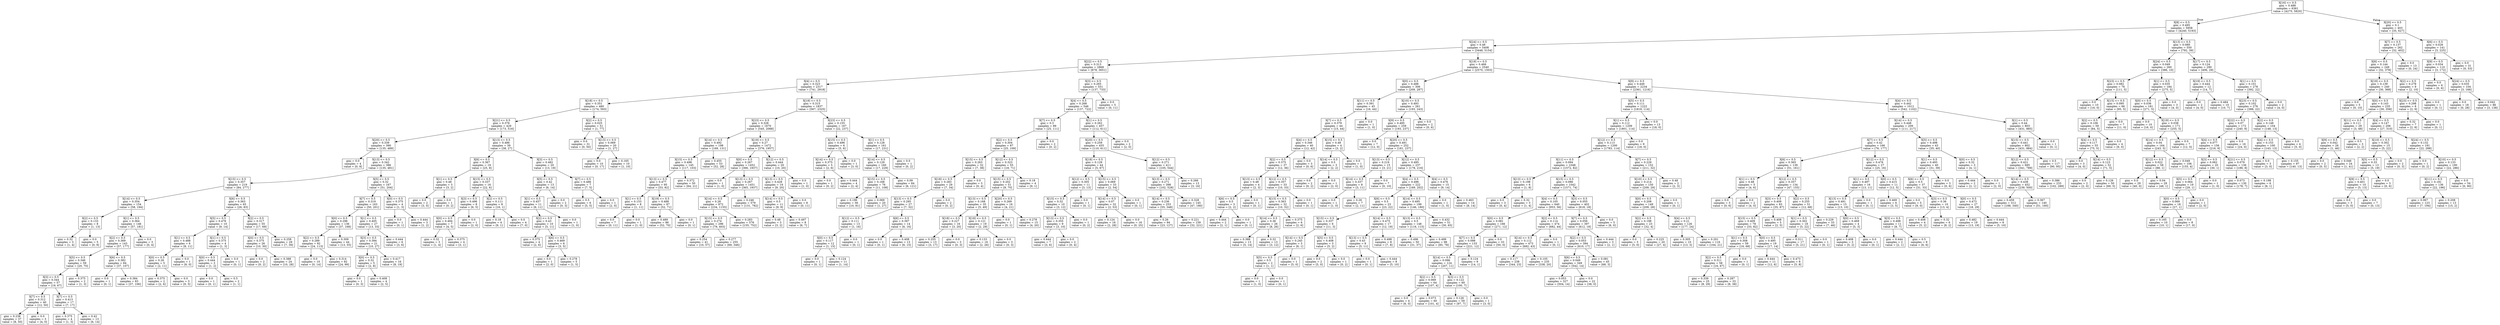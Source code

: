 digraph Tree {
node [shape=box] ;
0 [label="X[16] <= 0.5\ngini = 0.488\nsamples = 6361\nvalue = [4275, 5820]"] ;
1 [label="X[8] <= 0.5\ngini = 0.495\nsamples = 5958\nvalue = [4240, 5193]"] ;
0 -> 1 [labeldistance=2.5, labelangle=45, headlabel="True"] ;
2 [label="X[24] <= 0.5\ngini = 0.48\nsamples = 5408\nvalue = [3448, 5154]"] ;
1 -> 2 ;
3 [label="X[22] <= 0.5\ngini = 0.313\nsamples = 2868\nvalue = [878, 3651]"] ;
2 -> 3 ;
4 [label="X[4] <= 0.5\ngini = 0.323\nsamples = 2317\nvalue = [741, 2918]"] ;
3 -> 4 ;
5 [label="X[18] <= 0.5\ngini = 0.351\nsamples = 480\nvalue = [174, 593]"] ;
4 -> 5 ;
6 [label="X[21] <= 0.5\ngini = 0.376\nsamples = 429\nvalue = [173, 516]"] ;
5 -> 6 ;
7 [label="X[20] <= 0.5\ngini = 0.339\nsamples = 390\nvalue = [135, 489]"] ;
6 -> 7 ;
8 [label="gini = 0.0\nsamples = 4\nvalue = [0, 8]"] ;
7 -> 8 ;
9 [label="X[13] <= 0.5\ngini = 0.342\nsamples = 386\nvalue = [135, 481]"] ;
7 -> 9 ;
10 [label="X[15] <= 0.5\ngini = 0.357\nsamples = 219\nvalue = [84, 277]"] ;
9 -> 10 ;
11 [label="X[14] <= 0.5\ngini = 0.354\nsamples = 154\nvalue = [58, 194]"] ;
10 -> 11 ;
12 [label="X[2] <= 0.5\ngini = 0.133\nsamples = 8\nvalue = [1, 13]"] ;
11 -> 12 ;
13 [label="gini = 0.32\nsamples = 3\nvalue = [1, 4]"] ;
12 -> 13 ;
14 [label="gini = 0.0\nsamples = 5\nvalue = [0, 9]"] ;
12 -> 14 ;
15 [label="X[1] <= 0.5\ngini = 0.364\nsamples = 146\nvalue = [57, 181]"] ;
11 -> 15 ;
16 [label="X[2] <= 0.5\ngini = 0.369\nsamples = 143\nvalue = [57, 177]"] ;
15 -> 16 ;
17 [label="X[5] <= 0.5\ngini = 0.346\nsamples = 59\nvalue = [20, 70]"] ;
16 -> 17 ;
18 [label="X[3] <= 0.5\ngini = 0.344\nsamples = 57\nvalue = [19, 67]"] ;
17 -> 18 ;
19 [label="X[7] <= 0.5\ngini = 0.312\nsamples = 40\nvalue = [12, 50]"] ;
18 -> 19 ;
20 [label="gini = 0.238\nsamples = 37\nvalue = [8, 50]"] ;
19 -> 20 ;
21 [label="gini = 0.0\nsamples = 3\nvalue = [4, 0]"] ;
19 -> 21 ;
22 [label="X[7] <= 0.5\ngini = 0.413\nsamples = 17\nvalue = [7, 17]"] ;
18 -> 22 ;
23 [label="gini = 0.375\nsamples = 4\nvalue = [1, 3]"] ;
22 -> 23 ;
24 [label="gini = 0.42\nsamples = 13\nvalue = [6, 14]"] ;
22 -> 24 ;
25 [label="gini = 0.375\nsamples = 2\nvalue = [1, 3]"] ;
17 -> 25 ;
26 [label="X[6] <= 0.5\ngini = 0.382\nsamples = 84\nvalue = [37, 107]"] ;
16 -> 26 ;
27 [label="gini = 0.0\nsamples = 1\nvalue = [0, 1]"] ;
26 -> 27 ;
28 [label="gini = 0.384\nsamples = 83\nvalue = [37, 106]"] ;
26 -> 28 ;
29 [label="gini = 0.0\nsamples = 3\nvalue = [0, 4]"] ;
15 -> 29 ;
30 [label="X[6] <= 0.5\ngini = 0.363\nsamples = 65\nvalue = [26, 83]"] ;
10 -> 30 ;
31 [label="X[5] <= 0.5\ngini = 0.476\nsamples = 10\nvalue = [9, 14]"] ;
30 -> 31 ;
32 [label="X[1] <= 0.5\ngini = 0.488\nsamples = 6\nvalue = [8, 11]"] ;
31 -> 32 ;
33 [label="X[0] <= 0.5\ngini = 0.26\nsamples = 5\nvalue = [2, 11]"] ;
32 -> 33 ;
34 [label="gini = 0.375\nsamples = 2\nvalue = [2, 6]"] ;
33 -> 34 ;
35 [label="gini = 0.0\nsamples = 3\nvalue = [0, 5]"] ;
33 -> 35 ;
36 [label="gini = 0.0\nsamples = 1\nvalue = [6, 0]"] ;
32 -> 36 ;
37 [label="X[1] <= 0.5\ngini = 0.375\nsamples = 4\nvalue = [1, 3]"] ;
31 -> 37 ;
38 [label="X[0] <= 0.5\ngini = 0.444\nsamples = 3\nvalue = [1, 2]"] ;
37 -> 38 ;
39 [label="gini = 0.0\nsamples = 1\nvalue = [0, 1]"] ;
38 -> 39 ;
40 [label="gini = 0.5\nsamples = 2\nvalue = [1, 1]"] ;
38 -> 40 ;
41 [label="gini = 0.0\nsamples = 1\nvalue = [0, 1]"] ;
37 -> 41 ;
42 [label="X[2] <= 0.5\ngini = 0.317\nsamples = 55\nvalue = [17, 69]"] ;
30 -> 42 ;
43 [label="X[0] <= 0.5\ngini = 0.375\nsamples = 26\nvalue = [10, 30]"] ;
42 -> 43 ;
44 [label="gini = 0.0\nsamples = 2\nvalue = [0, 2]"] ;
43 -> 44 ;
45 [label="gini = 0.388\nsamples = 24\nvalue = [10, 28]"] ;
43 -> 45 ;
46 [label="gini = 0.258\nsamples = 29\nvalue = [7, 39]"] ;
42 -> 46 ;
47 [label="X[5] <= 0.5\ngini = 0.32\nsamples = 167\nvalue = [51, 204]"] ;
9 -> 47 ;
48 [label="X[7] <= 0.5\ngini = 0.319\nsamples = 163\nvalue = [50, 201]"] ;
47 -> 48 ;
49 [label="X[0] <= 0.5\ngini = 0.296\nsamples = 136\nvalue = [37, 168]"] ;
48 -> 49 ;
50 [label="X[2] <= 0.5\ngini = 0.289\nsamples = 92\nvalue = [24, 113]"] ;
49 -> 50 ;
51 [label="gini = 0.0\nsamples = 10\nvalue = [0, 14]"] ;
50 -> 51 ;
52 [label="gini = 0.314\nsamples = 82\nvalue = [24, 99]"] ;
50 -> 52 ;
53 [label="gini = 0.309\nsamples = 44\nvalue = [13, 55]"] ;
49 -> 53 ;
54 [label="X[1] <= 0.5\ngini = 0.405\nsamples = 27\nvalue = [13, 33]"] ;
48 -> 54 ;
55 [label="X[3] <= 0.5\ngini = 0.394\nsamples = 21\nvalue = [10, 27]"] ;
54 -> 55 ;
56 [label="X[0] <= 0.5\ngini = 0.32\nsamples = 5\nvalue = [2, 8]"] ;
55 -> 56 ;
57 [label="gini = 0.0\nsamples = 1\nvalue = [0, 3]"] ;
56 -> 57 ;
58 [label="gini = 0.408\nsamples = 4\nvalue = [2, 5]"] ;
56 -> 58 ;
59 [label="gini = 0.417\nsamples = 16\nvalue = [8, 19]"] ;
55 -> 59 ;
60 [label="gini = 0.444\nsamples = 6\nvalue = [3, 6]"] ;
54 -> 60 ;
61 [label="X[0] <= 0.5\ngini = 0.375\nsamples = 4\nvalue = [1, 3]"] ;
47 -> 61 ;
62 [label="gini = 0.0\nsamples = 1\nvalue = [0, 1]"] ;
61 -> 62 ;
63 [label="gini = 0.444\nsamples = 3\nvalue = [1, 2]"] ;
61 -> 63 ;
64 [label="X[13] <= 0.5\ngini = 0.486\nsamples = 39\nvalue = [38, 27]"] ;
6 -> 64 ;
65 [label="X[6] <= 0.5\ngini = 0.367\nsamples = 19\nvalue = [25, 8]"] ;
64 -> 65 ;
66 [label="X[1] <= 0.5\ngini = 0.48\nsamples = 3\nvalue = [3, 2]"] ;
65 -> 66 ;
67 [label="gini = 0.0\nsamples = 2\nvalue = [3, 0]"] ;
66 -> 67 ;
68 [label="gini = 0.0\nsamples = 1\nvalue = [0, 2]"] ;
66 -> 68 ;
69 [label="X[15] <= 0.5\ngini = 0.337\nsamples = 16\nvalue = [22, 6]"] ;
65 -> 69 ;
70 [label="X[3] <= 0.5\ngini = 0.496\nsamples = 8\nvalue = [6, 5]"] ;
69 -> 70 ;
71 [label="X[0] <= 0.5\ngini = 0.494\nsamples = 7\nvalue = [4, 5]"] ;
70 -> 71 ;
72 [label="gini = 0.32\nsamples = 3\nvalue = [1, 4]"] ;
71 -> 72 ;
73 [label="gini = 0.375\nsamples = 4\nvalue = [3, 1]"] ;
71 -> 73 ;
74 [label="gini = 0.0\nsamples = 1\nvalue = [2, 0]"] ;
70 -> 74 ;
75 [label="X[2] <= 0.5\ngini = 0.111\nsamples = 8\nvalue = [16, 1]"] ;
69 -> 75 ;
76 [label="gini = 0.18\nsamples = 4\nvalue = [9, 1]"] ;
75 -> 76 ;
77 [label="gini = 0.0\nsamples = 4\nvalue = [7, 0]"] ;
75 -> 77 ;
78 [label="X[3] <= 0.5\ngini = 0.482\nsamples = 20\nvalue = [13, 19]"] ;
64 -> 78 ;
79 [label="X[5] <= 0.5\ngini = 0.42\nsamples = 13\nvalue = [6, 14]"] ;
78 -> 79 ;
80 [label="X[1] <= 0.5\ngini = 0.457\nsamples = 11\nvalue = [6, 11]"] ;
79 -> 80 ;
81 [label="X[2] <= 0.5\ngini = 0.43\nsamples = 10\nvalue = [5, 11]"] ;
80 -> 81 ;
82 [label="gini = 0.375\nsamples = 4\nvalue = [2, 6]"] ;
81 -> 82 ;
83 [label="X[6] <= 0.5\ngini = 0.469\nsamples = 6\nvalue = [3, 5]"] ;
81 -> 83 ;
84 [label="gini = 0.0\nsamples = 1\nvalue = [2, 0]"] ;
83 -> 84 ;
85 [label="gini = 0.278\nsamples = 5\nvalue = [1, 5]"] ;
83 -> 85 ;
86 [label="gini = 0.0\nsamples = 1\nvalue = [1, 0]"] ;
80 -> 86 ;
87 [label="gini = 0.0\nsamples = 2\nvalue = [0, 3]"] ;
79 -> 87 ;
88 [label="X[7] <= 0.5\ngini = 0.486\nsamples = 7\nvalue = [7, 5]"] ;
78 -> 88 ;
89 [label="gini = 0.5\nsamples = 6\nvalue = [5, 5]"] ;
88 -> 89 ;
90 [label="gini = 0.0\nsamples = 1\nvalue = [2, 0]"] ;
88 -> 90 ;
91 [label="X[2] <= 0.5\ngini = 0.025\nsamples = 51\nvalue = [1, 77]"] ;
5 -> 91 ;
92 [label="gini = 0.0\nsamples = 31\nvalue = [0, 50]"] ;
91 -> 92 ;
93 [label="X[13] <= 0.5\ngini = 0.069\nsamples = 20\nvalue = [1, 27]"] ;
91 -> 93 ;
94 [label="gini = 0.0\nsamples = 10\nvalue = [0, 17]"] ;
93 -> 94 ;
95 [label="gini = 0.165\nsamples = 10\nvalue = [1, 10]"] ;
93 -> 95 ;
96 [label="X[18] <= 0.5\ngini = 0.315\nsamples = 1837\nvalue = [567, 2325]"] ;
4 -> 96 ;
97 [label="X[23] <= 0.5\ngini = 0.328\nsamples = 1670\nvalue = [545, 2088]"] ;
96 -> 97 ;
98 [label="X[14] <= 0.5\ngini = 0.492\nsamples = 198\nvalue = [169, 131]"] ;
97 -> 98 ;
99 [label="X[15] <= 0.5\ngini = 0.498\nsamples = 145\nvalue = [117, 103]"] ;
98 -> 99 ;
100 [label="X[13] <= 0.5\ngini = 0.477\nsamples = 95\nvalue = [53, 82]"] ;
99 -> 100 ;
101 [label="X[1] <= 0.5\ngini = 0.153\nsamples = 8\nvalue = [1, 11]"] ;
100 -> 101 ;
102 [label="gini = 0.0\nsamples = 7\nvalue = [0, 11]"] ;
101 -> 102 ;
103 [label="gini = 0.0\nsamples = 1\nvalue = [1, 0]"] ;
101 -> 103 ;
104 [label="X[19] <= 0.5\ngini = 0.488\nsamples = 87\nvalue = [52, 71]"] ;
100 -> 104 ;
105 [label="gini = 0.489\nsamples = 86\nvalue = [52, 70]"] ;
104 -> 105 ;
106 [label="gini = 0.0\nsamples = 1\nvalue = [0, 1]"] ;
104 -> 106 ;
107 [label="gini = 0.372\nsamples = 50\nvalue = [64, 21]"] ;
99 -> 107 ;
108 [label="gini = 0.455\nsamples = 53\nvalue = [52, 28]"] ;
98 -> 108 ;
109 [label="X[19] <= 0.5\ngini = 0.27\nsamples = 1472\nvalue = [376, 1957]"] ;
97 -> 109 ;
110 [label="X[0] <= 0.5\ngini = 0.267\nsamples = 1452\nvalue = [366, 1937]"] ;
109 -> 110 ;
111 [label="gini = 0.0\nsamples = 1\nvalue = [1, 0]"] ;
110 -> 111 ;
112 [label="X[13] <= 0.5\ngini = 0.267\nsamples = 1451\nvalue = [365, 1937]"] ;
110 -> 112 ;
113 [label="X[14] <= 0.5\ngini = 0.28\nsamples = 872\nvalue = [234, 1155]"] ;
112 -> 113 ;
114 [label="X[15] <= 0.5\ngini = 0.274\nsamples = 296\nvalue = [79, 403]"] ;
113 -> 114 ;
115 [label="gini = 0.254\nsamples = 41\nvalue = [10, 57]"] ;
114 -> 115 ;
116 [label="gini = 0.277\nsamples = 255\nvalue = [69, 346]"] ;
114 -> 116 ;
117 [label="gini = 0.283\nsamples = 576\nvalue = [155, 752]"] ;
113 -> 117 ;
118 [label="gini = 0.246\nsamples = 579\nvalue = [131, 782]"] ;
112 -> 118 ;
119 [label="X[12] <= 0.5\ngini = 0.444\nsamples = 20\nvalue = [10, 20]"] ;
109 -> 119 ;
120 [label="X[13] <= 0.5\ngini = 0.428\nsamples = 19\nvalue = [9, 20]"] ;
119 -> 120 ;
121 [label="X[14] <= 0.5\ngini = 0.5\nsamples = 11\nvalue = [9, 9]"] ;
120 -> 121 ;
122 [label="gini = 0.48\nsamples = 3\nvalue = [3, 2]"] ;
121 -> 122 ;
123 [label="gini = 0.497\nsamples = 8\nvalue = [6, 7]"] ;
121 -> 123 ;
124 [label="gini = 0.0\nsamples = 8\nvalue = [0, 11]"] ;
120 -> 124 ;
125 [label="gini = 0.0\nsamples = 1\nvalue = [1, 0]"] ;
119 -> 125 ;
126 [label="X[23] <= 0.5\ngini = 0.155\nsamples = 167\nvalue = [22, 237]"] ;
96 -> 126 ;
127 [label="X[15] <= 0.5\ngini = 0.496\nsamples = 6\nvalue = [5, 6]"] ;
126 -> 127 ;
128 [label="X[14] <= 0.5\ngini = 0.375\nsamples = 5\nvalue = [2, 6]"] ;
127 -> 128 ;
129 [label="gini = 0.0\nsamples = 1\nvalue = [0, 2]"] ;
128 -> 129 ;
130 [label="gini = 0.444\nsamples = 4\nvalue = [2, 4]"] ;
128 -> 130 ;
131 [label="gini = 0.0\nsamples = 1\nvalue = [3, 0]"] ;
127 -> 131 ;
132 [label="X[1] <= 0.5\ngini = 0.128\nsamples = 161\nvalue = [17, 231]"] ;
126 -> 132 ;
133 [label="X[14] <= 0.5\ngini = 0.129\nsamples = 160\nvalue = [17, 229]"] ;
132 -> 133 ;
134 [label="X[15] <= 0.5\ngini = 0.168\nsamples = 76\nvalue = [11, 108]"] ;
133 -> 134 ;
135 [label="gini = 0.196\nsamples = 56\nvalue = [10, 81]"] ;
134 -> 135 ;
136 [label="gini = 0.069\nsamples = 20\nvalue = [1, 27]"] ;
134 -> 136 ;
137 [label="gini = 0.09\nsamples = 84\nvalue = [6, 121]"] ;
133 -> 137 ;
138 [label="gini = 0.0\nsamples = 1\nvalue = [0, 2]"] ;
132 -> 138 ;
139 [label="X[3] <= 0.5\ngini = 0.265\nsamples = 551\nvalue = [137, 733]"] ;
3 -> 139 ;
140 [label="X[4] <= 0.5\ngini = 0.268\nsamples = 546\nvalue = [137, 722]"] ;
139 -> 140 ;
141 [label="X[7] <= 0.5\ngini = 0.3\nsamples = 89\nvalue = [25, 111]"] ;
140 -> 141 ;
142 [label="X[2] <= 0.5\ngini = 0.304\nsamples = 87\nvalue = [25, 109]"] ;
141 -> 142 ;
143 [label="X[15] <= 0.5\ngini = 0.263\nsamples = 32\nvalue = [7, 38]"] ;
142 -> 143 ;
144 [label="X[18] <= 0.5\ngini = 0.283\nsamples = 29\nvalue = [7, 34]"] ;
143 -> 144 ;
145 [label="X[13] <= 0.5\ngini = 0.295\nsamples = 27\nvalue = [7, 32]"] ;
144 -> 145 ;
146 [label="X[12] <= 0.5\ngini = 0.111\nsamples = 13\nvalue = [1, 16]"] ;
145 -> 146 ;
147 [label="X[0] <= 0.5\ngini = 0.117\nsamples = 12\nvalue = [1, 15]"] ;
146 -> 147 ;
148 [label="gini = 0.0\nsamples = 1\nvalue = [0, 1]"] ;
147 -> 148 ;
149 [label="gini = 0.124\nsamples = 11\nvalue = [1, 14]"] ;
147 -> 149 ;
150 [label="gini = 0.0\nsamples = 1\nvalue = [0, 1]"] ;
146 -> 150 ;
151 [label="X[6] <= 0.5\ngini = 0.397\nsamples = 14\nvalue = [6, 16]"] ;
145 -> 151 ;
152 [label="gini = 0.0\nsamples = 1\nvalue = [0, 1]"] ;
151 -> 152 ;
153 [label="gini = 0.408\nsamples = 13\nvalue = [6, 15]"] ;
151 -> 153 ;
154 [label="gini = 0.0\nsamples = 2\nvalue = [0, 2]"] ;
144 -> 154 ;
155 [label="gini = 0.0\nsamples = 3\nvalue = [0, 4]"] ;
143 -> 155 ;
156 [label="X[12] <= 0.5\ngini = 0.323\nsamples = 55\nvalue = [18, 71]"] ;
142 -> 156 ;
157 [label="X[15] <= 0.5\ngini = 0.202\nsamples = 51\nvalue = [9, 70]"] ;
156 -> 157 ;
158 [label="X[13] <= 0.5\ngini = 0.168\nsamples = 35\nvalue = [5, 49]"] ;
157 -> 158 ;
159 [label="X[18] <= 0.5\ngini = 0.227\nsamples = 16\nvalue = [3, 20]"] ;
158 -> 159 ;
160 [label="gini = 0.255\nsamples = 13\nvalue = [3, 17]"] ;
159 -> 160 ;
161 [label="gini = 0.0\nsamples = 3\nvalue = [0, 3]"] ;
159 -> 161 ;
162 [label="X[18] <= 0.5\ngini = 0.121\nsamples = 19\nvalue = [2, 29]"] ;
158 -> 162 ;
163 [label="gini = 0.133\nsamples = 16\nvalue = [2, 26]"] ;
162 -> 163 ;
164 [label="gini = 0.0\nsamples = 3\nvalue = [0, 3]"] ;
162 -> 164 ;
165 [label="X[20] <= 0.5\ngini = 0.269\nsamples = 16\nvalue = [4, 21]"] ;
157 -> 165 ;
166 [label="gini = 0.0\nsamples = 1\nvalue = [0, 1]"] ;
165 -> 166 ;
167 [label="gini = 0.278\nsamples = 15\nvalue = [4, 20]"] ;
165 -> 167 ;
168 [label="gini = 0.18\nsamples = 4\nvalue = [9, 1]"] ;
156 -> 168 ;
169 [label="gini = 0.0\nsamples = 2\nvalue = [0, 2]"] ;
141 -> 169 ;
170 [label="X[1] <= 0.5\ngini = 0.262\nsamples = 457\nvalue = [112, 611]"] ;
140 -> 170 ;
171 [label="X[20] <= 0.5\ngini = 0.259\nsamples = 455\nvalue = [110, 611]"] ;
170 -> 171 ;
172 [label="X[18] <= 0.5\ngini = 0.129\nsamples = 44\nvalue = [5, 67]"] ;
171 -> 172 ;
173 [label="X[12] <= 0.5\ngini = 0.305\nsamples = 11\nvalue = [3, 13]"] ;
172 -> 173 ;
174 [label="X[15] <= 0.5\ngini = 0.32\nsamples = 10\nvalue = [3, 12]"] ;
173 -> 174 ;
175 [label="X[13] <= 0.5\ngini = 0.355\nsamples = 9\nvalue = [3, 10]"] ;
174 -> 175 ;
176 [label="gini = 0.444\nsamples = 7\nvalue = [3, 6]"] ;
175 -> 176 ;
177 [label="gini = 0.0\nsamples = 2\nvalue = [0, 4]"] ;
175 -> 177 ;
178 [label="gini = 0.0\nsamples = 1\nvalue = [0, 2]"] ;
174 -> 178 ;
179 [label="gini = 0.0\nsamples = 1\nvalue = [0, 1]"] ;
173 -> 179 ;
180 [label="X[15] <= 0.5\ngini = 0.069\nsamples = 33\nvalue = [2, 54]"] ;
172 -> 180 ;
181 [label="X[14] <= 0.5\ngini = 0.07\nsamples = 32\nvalue = [2, 53]"] ;
180 -> 181 ;
182 [label="gini = 0.124\nsamples = 16\nvalue = [2, 28]"] ;
181 -> 182 ;
183 [label="gini = 0.0\nsamples = 16\nvalue = [0, 25]"] ;
181 -> 183 ;
184 [label="gini = 0.0\nsamples = 1\nvalue = [0, 1]"] ;
180 -> 184 ;
185 [label="X[12] <= 0.5\ngini = 0.271\nsamples = 411\nvalue = [105, 544]"] ;
171 -> 185 ;
186 [label="X[13] <= 0.5\ngini = 0.271\nsamples = 398\nvalue = [102, 528]"] ;
185 -> 186 ;
187 [label="X[14] <= 0.5\ngini = 0.236\nsamples = 253\nvalue = [55, 348]"] ;
186 -> 187 ;
188 [label="gini = 0.26\nsamples = 94\nvalue = [23, 127]"] ;
187 -> 188 ;
189 [label="gini = 0.221\nsamples = 159\nvalue = [32, 221]"] ;
187 -> 189 ;
190 [label="gini = 0.328\nsamples = 145\nvalue = [47, 180]"] ;
186 -> 190 ;
191 [label="gini = 0.266\nsamples = 13\nvalue = [3, 16]"] ;
185 -> 191 ;
192 [label="gini = 0.0\nsamples = 2\nvalue = [2, 0]"] ;
170 -> 192 ;
193 [label="gini = 0.0\nsamples = 5\nvalue = [0, 11]"] ;
139 -> 193 ;
194 [label="X[19] <= 0.5\ngini = 0.466\nsamples = 2540\nvalue = [2570, 1503]"] ;
2 -> 194 ;
195 [label="X[0] <= 0.5\ngini = 0.488\nsamples = 306\nvalue = [209, 287]"] ;
194 -> 195 ;
196 [label="X[11] <= 0.5\ngini = 0.391\nsamples = 45\nvalue = [16, 44]"] ;
195 -> 196 ;
197 [label="X[7] <= 0.5\ngini = 0.379\nsamples = 44\nvalue = [15, 44]"] ;
196 -> 197 ;
198 [label="X[4] <= 0.5\ngini = 0.346\nsamples = 40\nvalue = [12, 42]"] ;
197 -> 198 ;
199 [label="X[2] <= 0.5\ngini = 0.375\nsamples = 37\nvalue = [12, 36]"] ;
198 -> 199 ;
200 [label="X[13] <= 0.5\ngini = 0.48\nsamples = 4\nvalue = [2, 3]"] ;
199 -> 200 ;
201 [label="X[6] <= 0.5\ngini = 0.5\nsamples = 3\nvalue = [2, 2]"] ;
200 -> 201 ;
202 [label="gini = 0.444\nsamples = 2\nvalue = [2, 1]"] ;
201 -> 202 ;
203 [label="gini = 0.0\nsamples = 1\nvalue = [0, 1]"] ;
201 -> 203 ;
204 [label="gini = 0.0\nsamples = 1\nvalue = [0, 1]"] ;
200 -> 204 ;
205 [label="X[12] <= 0.5\ngini = 0.357\nsamples = 33\nvalue = [10, 33]"] ;
199 -> 205 ;
206 [label="X[15] <= 0.5\ngini = 0.363\nsamples = 32\nvalue = [10, 32]"] ;
205 -> 206 ;
207 [label="X[14] <= 0.5\ngini = 0.36\nsamples = 26\nvalue = [8, 26]"] ;
206 -> 207 ;
208 [label="gini = 0.388\nsamples = 13\nvalue = [5, 14]"] ;
207 -> 208 ;
209 [label="gini = 0.32\nsamples = 13\nvalue = [3, 12]"] ;
207 -> 209 ;
210 [label="gini = 0.375\nsamples = 6\nvalue = [2, 6]"] ;
206 -> 210 ;
211 [label="gini = 0.0\nsamples = 1\nvalue = [0, 1]"] ;
205 -> 211 ;
212 [label="gini = 0.0\nsamples = 3\nvalue = [0, 6]"] ;
198 -> 212 ;
213 [label="X[15] <= 0.5\ngini = 0.48\nsamples = 4\nvalue = [3, 2]"] ;
197 -> 213 ;
214 [label="X[14] <= 0.5\ngini = 0.5\nsamples = 3\nvalue = [2, 2]"] ;
213 -> 214 ;
215 [label="gini = 0.0\nsamples = 2\nvalue = [0, 2]"] ;
214 -> 215 ;
216 [label="gini = 0.0\nsamples = 1\nvalue = [2, 0]"] ;
214 -> 216 ;
217 [label="gini = 0.0\nsamples = 1\nvalue = [1, 0]"] ;
213 -> 217 ;
218 [label="gini = 0.0\nsamples = 1\nvalue = [1, 0]"] ;
196 -> 218 ;
219 [label="X[10] <= 0.5\ngini = 0.493\nsamples = 261\nvalue = [193, 243]"] ;
195 -> 219 ;
220 [label="X[9] <= 0.5\ngini = 0.495\nsamples = 259\nvalue = [193, 237]"] ;
219 -> 220 ;
221 [label="gini = 0.0\nsamples = 7\nvalue = [12, 0]"] ;
220 -> 221 ;
222 [label="X[20] <= 0.5\ngini = 0.491\nsamples = 252\nvalue = [181, 237]"] ;
220 -> 222 ;
223 [label="X[13] <= 0.5\ngini = 0.219\nsamples = 15\nvalue = [3, 21]"] ;
222 -> 223 ;
224 [label="X[14] <= 0.5\ngini = 0.337\nsamples = 8\nvalue = [3, 11]"] ;
223 -> 224 ;
225 [label="gini = 0.0\nsamples = 1\nvalue = [1, 0]"] ;
224 -> 225 ;
226 [label="gini = 0.26\nsamples = 7\nvalue = [2, 11]"] ;
224 -> 226 ;
227 [label="gini = 0.0\nsamples = 7\nvalue = [0, 10]"] ;
223 -> 227 ;
228 [label="X[12] <= 0.5\ngini = 0.495\nsamples = 237\nvalue = [178, 216]"] ;
222 -> 228 ;
229 [label="X[4] <= 0.5\ngini = 0.496\nsamples = 222\nvalue = [169, 202]"] ;
228 -> 229 ;
230 [label="X[6] <= 0.5\ngini = 0.5\nsamples = 23\nvalue = [23, 22]"] ;
229 -> 230 ;
231 [label="X[15] <= 0.5\ngini = 0.337\nsamples = 6\nvalue = [11, 3]"] ;
230 -> 231 ;
232 [label="X[14] <= 0.5\ngini = 0.245\nsamples = 3\nvalue = [6, 1]"] ;
231 -> 232 ;
233 [label="X[5] <= 0.5\ngini = 0.5\nsamples = 2\nvalue = [1, 1]"] ;
232 -> 233 ;
234 [label="gini = 0.0\nsamples = 1\nvalue = [1, 0]"] ;
233 -> 234 ;
235 [label="gini = 0.0\nsamples = 1\nvalue = [0, 1]"] ;
233 -> 235 ;
236 [label="gini = 0.0\nsamples = 1\nvalue = [5, 0]"] ;
232 -> 236 ;
237 [label="X[5] <= 0.5\ngini = 0.408\nsamples = 3\nvalue = [5, 2]"] ;
231 -> 237 ;
238 [label="gini = 0.0\nsamples = 2\nvalue = [5, 0]"] ;
237 -> 238 ;
239 [label="gini = 0.0\nsamples = 1\nvalue = [0, 2]"] ;
237 -> 239 ;
240 [label="X[14] <= 0.5\ngini = 0.475\nsamples = 17\nvalue = [12, 19]"] ;
230 -> 240 ;
241 [label="X[13] <= 0.5\ngini = 0.43\nsamples = 9\nvalue = [5, 11]"] ;
240 -> 241 ;
242 [label="gini = 0.0\nsamples = 1\nvalue = [0, 1]"] ;
241 -> 242 ;
243 [label="gini = 0.444\nsamples = 8\nvalue = [5, 10]"] ;
241 -> 243 ;
244 [label="gini = 0.498\nsamples = 8\nvalue = [7, 8]"] ;
240 -> 244 ;
245 [label="X[14] <= 0.5\ngini = 0.495\nsamples = 199\nvalue = [146, 180]"] ;
229 -> 245 ;
246 [label="X[13] <= 0.5\ngini = 0.5\nsamples = 148\nvalue = [116, 115]"] ;
245 -> 246 ;
247 [label="gini = 0.496\nsamples = 50\nvalue = [31, 37]"] ;
246 -> 247 ;
248 [label="gini = 0.499\nsamples = 98\nvalue = [85, 78]"] ;
246 -> 248 ;
249 [label="gini = 0.432\nsamples = 51\nvalue = [30, 65]"] ;
245 -> 249 ;
250 [label="X[4] <= 0.5\ngini = 0.476\nsamples = 15\nvalue = [9, 14]"] ;
228 -> 250 ;
251 [label="gini = 0.0\nsamples = 1\nvalue = [1, 0]"] ;
250 -> 251 ;
252 [label="gini = 0.463\nsamples = 14\nvalue = [8, 14]"] ;
250 -> 252 ;
253 [label="gini = 0.0\nsamples = 2\nvalue = [0, 6]"] ;
219 -> 253 ;
254 [label="X[9] <= 0.5\ngini = 0.449\nsamples = 2234\nvalue = [2361, 1216]"] ;
194 -> 254 ;
255 [label="X[5] <= 0.5\ngini = 0.111\nsamples = 1222\nvalue = [1819, 114]"] ;
254 -> 255 ;
256 [label="X[1] <= 0.5\ngini = 0.112\nsamples = 1209\nvalue = [1801, 114]"] ;
255 -> 256 ;
257 [label="X[12] <= 0.5\ngini = 0.113\nsamples = 1200\nvalue = [1783, 114]"] ;
256 -> 257 ;
258 [label="X[11] <= 0.5\ngini = 0.094\nsamples = 1048\nvalue = [1572, 82]"] ;
257 -> 258 ;
259 [label="X[13] <= 0.5\ngini = 0.198\nsamples = 6\nvalue = [1, 8]"] ;
258 -> 259 ;
260 [label="gini = 0.0\nsamples = 3\nvalue = [0, 4]"] ;
259 -> 260 ;
261 [label="gini = 0.32\nsamples = 3\nvalue = [1, 4]"] ;
259 -> 261 ;
262 [label="X[15] <= 0.5\ngini = 0.086\nsamples = 1042\nvalue = [1571, 74]"] ;
258 -> 262 ;
263 [label="X[4] <= 0.5\ngini = 0.105\nsamples = 640\nvalue = [953, 56]"] ;
262 -> 263 ;
264 [label="X[0] <= 0.5\ngini = 0.081\nsamples = 166\nvalue = [271, 12]"] ;
263 -> 264 ;
265 [label="X[7] <= 0.5\ngini = 0.098\nsamples = 133\nvalue = [221, 12]"] ;
264 -> 265 ;
266 [label="X[14] <= 0.5\ngini = 0.096\nsamples = 124\nvalue = [207, 11]"] ;
265 -> 266 ;
267 [label="X[2] <= 0.5\ngini = 0.069\nsamples = 64\nvalue = [107, 4]"] ;
266 -> 267 ;
268 [label="gini = 0.0\nsamples = 4\nvalue = [6, 0]"] ;
267 -> 268 ;
269 [label="gini = 0.073\nsamples = 60\nvalue = [101, 4]"] ;
267 -> 269 ;
270 [label="X[3] <= 0.5\ngini = 0.122\nsamples = 60\nvalue = [100, 7]"] ;
266 -> 270 ;
271 [label="gini = 0.126\nsamples = 59\nvalue = [97, 7]"] ;
270 -> 271 ;
272 [label="gini = 0.0\nsamples = 1\nvalue = [3, 0]"] ;
270 -> 272 ;
273 [label="gini = 0.124\nsamples = 9\nvalue = [14, 1]"] ;
265 -> 273 ;
274 [label="gini = 0.0\nsamples = 33\nvalue = [50, 0]"] ;
264 -> 274 ;
275 [label="X[2] <= 0.5\ngini = 0.114\nsamples = 474\nvalue = [682, 44]"] ;
263 -> 275 ;
276 [label="X[14] <= 0.5\ngini = 0.112\nsamples = 473\nvalue = [682, 43]"] ;
275 -> 276 ;
277 [label="gini = 0.117\nsamples = 238\nvalue = [344, 23]"] ;
276 -> 277 ;
278 [label="gini = 0.105\nsamples = 235\nvalue = [338, 20]"] ;
276 -> 278 ;
279 [label="gini = 0.0\nsamples = 1\nvalue = [0, 1]"] ;
275 -> 279 ;
280 [label="X[3] <= 0.5\ngini = 0.055\nsamples = 402\nvalue = [618, 18]"] ;
262 -> 280 ;
281 [label="X[7] <= 0.5\ngini = 0.056\nsamples = 397\nvalue = [612, 18]"] ;
280 -> 281 ;
282 [label="X[2] <= 0.5\ngini = 0.053\nsamples = 394\nvalue = [610, 17]"] ;
281 -> 282 ;
283 [label="X[6] <= 0.5\ngini = 0.049\nsamples = 349\nvalue = [542, 14]"] ;
282 -> 283 ;
284 [label="gini = 0.053\nsamples = 327\nvalue = [504, 14]"] ;
283 -> 284 ;
285 [label="gini = 0.0\nsamples = 22\nvalue = [38, 0]"] ;
283 -> 285 ;
286 [label="gini = 0.081\nsamples = 45\nvalue = [68, 3]"] ;
282 -> 286 ;
287 [label="gini = 0.444\nsamples = 3\nvalue = [2, 1]"] ;
281 -> 287 ;
288 [label="gini = 0.0\nsamples = 5\nvalue = [6, 0]"] ;
280 -> 288 ;
289 [label="X[7] <= 0.5\ngini = 0.229\nsamples = 152\nvalue = [211, 32]"] ;
257 -> 289 ;
290 [label="X[10] <= 0.5\ngini = 0.214\nsamples = 150\nvalue = [209, 29]"] ;
289 -> 290 ;
291 [label="X[0] <= 0.5\ngini = 0.208\nsamples = 149\nvalue = [209, 28]"] ;
290 -> 291 ;
292 [label="X[2] <= 0.5\ngini = 0.198\nsamples = 23\nvalue = [32, 4]"] ;
291 -> 292 ;
293 [label="gini = 0.0\nsamples = 3\nvalue = [5, 0]"] ;
292 -> 293 ;
294 [label="gini = 0.225\nsamples = 20\nvalue = [27, 4]"] ;
292 -> 294 ;
295 [label="X[4] <= 0.5\ngini = 0.21\nsamples = 126\nvalue = [177, 24]"] ;
291 -> 295 ;
296 [label="gini = 0.305\nsamples = 10\nvalue = [13, 3]"] ;
295 -> 296 ;
297 [label="gini = 0.201\nsamples = 116\nvalue = [164, 21]"] ;
295 -> 297 ;
298 [label="gini = 0.0\nsamples = 1\nvalue = [0, 1]"] ;
290 -> 298 ;
299 [label="gini = 0.48\nsamples = 2\nvalue = [2, 3]"] ;
289 -> 299 ;
300 [label="gini = 0.0\nsamples = 9\nvalue = [18, 0]"] ;
256 -> 300 ;
301 [label="gini = 0.0\nsamples = 13\nvalue = [18, 0]"] ;
255 -> 301 ;
302 [label="X[4] <= 0.5\ngini = 0.442\nsamples = 1012\nvalue = [542, 1102]"] ;
254 -> 302 ;
303 [label="X[14] <= 0.5\ngini = 0.448\nsamples = 209\nvalue = [111, 217]"] ;
302 -> 303 ;
304 [label="X[7] <= 0.5\ngini = 0.42\nsamples = 166\nvalue = [76, 177]"] ;
303 -> 304 ;
305 [label="X[6] <= 0.5\ngini = 0.365\nsamples = 139\nvalue = [51, 161]"] ;
304 -> 305 ;
306 [label="X[1] <= 0.5\ngini = 0.48\nsamples = 5\nvalue = [4, 6]"] ;
305 -> 306 ;
307 [label="gini = 0.0\nsamples = 3\nvalue = [0, 6]"] ;
306 -> 307 ;
308 [label="gini = 0.0\nsamples = 2\nvalue = [4, 0]"] ;
306 -> 308 ;
309 [label="X[12] <= 0.5\ngini = 0.357\nsamples = 134\nvalue = [47, 155]"] ;
305 -> 309 ;
310 [label="X[3] <= 0.5\ngini = 0.409\nsamples = 83\nvalue = [35, 87]"] ;
309 -> 310 ;
311 [label="X[15] <= 0.5\ngini = 0.409\nsamples = 78\nvalue = [33, 82]"] ;
310 -> 311 ;
312 [label="X[1] <= 0.5\ngini = 0.308\nsamples = 59\nvalue = [16, 68]"] ;
311 -> 312 ;
313 [label="X[2] <= 0.5\ngini = 0.311\nsamples = 58\nvalue = [16, 67]"] ;
312 -> 313 ;
314 [label="gini = 0.339\nsamples = 25\nvalue = [8, 29]"] ;
313 -> 314 ;
315 [label="gini = 0.287\nsamples = 33\nvalue = [8, 38]"] ;
313 -> 315 ;
316 [label="gini = 0.0\nsamples = 1\nvalue = [0, 1]"] ;
312 -> 316 ;
317 [label="X[0] <= 0.5\ngini = 0.495\nsamples = 19\nvalue = [17, 14]"] ;
311 -> 317 ;
318 [label="gini = 0.444\nsamples = 11\nvalue = [12, 6]"] ;
317 -> 318 ;
319 [label="gini = 0.473\nsamples = 8\nvalue = [5, 8]"] ;
317 -> 319 ;
320 [label="gini = 0.408\nsamples = 5\nvalue = [2, 5]"] ;
310 -> 320 ;
321 [label="X[2] <= 0.5\ngini = 0.255\nsamples = 51\nvalue = [12, 68]"] ;
309 -> 321 ;
322 [label="X[1] <= 0.5\ngini = 0.302\nsamples = 18\nvalue = [5, 22]"] ;
321 -> 322 ;
323 [label="gini = 0.311\nsamples = 17\nvalue = [5, 21]"] ;
322 -> 323 ;
324 [label="gini = 0.0\nsamples = 1\nvalue = [0, 1]"] ;
322 -> 324 ;
325 [label="gini = 0.229\nsamples = 33\nvalue = [7, 46]"] ;
321 -> 325 ;
326 [label="X[12] <= 0.5\ngini = 0.476\nsamples = 27\nvalue = [25, 16]"] ;
304 -> 326 ;
327 [label="X[1] <= 0.5\ngini = 0.497\nsamples = 16\nvalue = [13, 11]"] ;
326 -> 327 ;
328 [label="X[13] <= 0.5\ngini = 0.491\nsamples = 15\nvalue = [13, 10]"] ;
327 -> 328 ;
329 [label="X[0] <= 0.5\ngini = 0.469\nsamples = 4\nvalue = [5, 3]"] ;
328 -> 329 ;
330 [label="gini = 0.408\nsamples = 3\nvalue = [5, 2]"] ;
329 -> 330 ;
331 [label="gini = 0.0\nsamples = 1\nvalue = [0, 1]"] ;
329 -> 331 ;
332 [label="X[3] <= 0.5\ngini = 0.498\nsamples = 11\nvalue = [8, 7]"] ;
328 -> 332 ;
333 [label="gini = 0.444\nsamples = 2\nvalue = [2, 1]"] ;
332 -> 333 ;
334 [label="gini = 0.5\nsamples = 9\nvalue = [6, 6]"] ;
332 -> 334 ;
335 [label="gini = 0.0\nsamples = 1\nvalue = [0, 1]"] ;
327 -> 335 ;
336 [label="X[0] <= 0.5\ngini = 0.415\nsamples = 11\nvalue = [12, 5]"] ;
326 -> 336 ;
337 [label="gini = 0.469\nsamples = 6\nvalue = [3, 5]"] ;
336 -> 337 ;
338 [label="gini = 0.0\nsamples = 5\nvalue = [9, 0]"] ;
336 -> 338 ;
339 [label="X[5] <= 0.5\ngini = 0.498\nsamples = 43\nvalue = [35, 40]"] ;
303 -> 339 ;
340 [label="X[1] <= 0.5\ngini = 0.493\nsamples = 40\nvalue = [31, 39]"] ;
339 -> 340 ;
341 [label="X[6] <= 0.5\ngini = 0.5\nsamples = 37\nvalue = [31, 33]"] ;
340 -> 341 ;
342 [label="X[3] <= 0.5\ngini = 0.36\nsamples = 10\nvalue = [13, 4]"] ;
341 -> 342 ;
343 [label="gini = 0.408\nsamples = 4\nvalue = [5, 2]"] ;
342 -> 343 ;
344 [label="gini = 0.32\nsamples = 6\nvalue = [8, 2]"] ;
342 -> 344 ;
345 [label="X[0] <= 0.5\ngini = 0.473\nsamples = 27\nvalue = [18, 29]"] ;
341 -> 345 ;
346 [label="gini = 0.482\nsamples = 19\nvalue = [13, 19]"] ;
345 -> 346 ;
347 [label="gini = 0.444\nsamples = 8\nvalue = [5, 10]"] ;
345 -> 347 ;
348 [label="gini = 0.0\nsamples = 3\nvalue = [0, 6]"] ;
340 -> 348 ;
349 [label="X[0] <= 0.5\ngini = 0.32\nsamples = 3\nvalue = [4, 1]"] ;
339 -> 349 ;
350 [label="gini = 0.444\nsamples = 2\nvalue = [2, 1]"] ;
349 -> 350 ;
351 [label="gini = 0.0\nsamples = 1\nvalue = [2, 0]"] ;
349 -> 351 ;
352 [label="X[1] <= 0.5\ngini = 0.44\nsamples = 803\nvalue = [431, 885]"] ;
302 -> 352 ;
353 [label="X[15] <= 0.5\ngini = 0.441\nsamples = 802\nvalue = [431, 884]"] ;
352 -> 353 ;
354 [label="X[12] <= 0.5\ngini = 0.421\nsamples = 685\nvalue = [341, 789]"] ;
353 -> 354 ;
355 [label="X[14] <= 0.5\ngini = 0.438\nsamples = 452\nvalue = [239, 500]"] ;
354 -> 355 ;
356 [label="gini = 0.459\nsamples = 312\nvalue = [188, 340]"] ;
355 -> 356 ;
357 [label="gini = 0.367\nsamples = 140\nvalue = [51, 160]"] ;
355 -> 357 ;
358 [label="gini = 0.386\nsamples = 233\nvalue = [102, 289]"] ;
354 -> 358 ;
359 [label="gini = 0.5\nsamples = 117\nvalue = [90, 95]"] ;
353 -> 359 ;
360 [label="gini = 0.0\nsamples = 1\nvalue = [0, 1]"] ;
352 -> 360 ;
361 [label="X[13] <= 0.5\ngini = 0.089\nsamples = 550\nvalue = [792, 39]"] ;
1 -> 361 ;
362 [label="X[24] <= 0.5\ngini = 0.049\nsamples = 260\nvalue = [386, 10]"] ;
361 -> 362 ;
363 [label="X[23] <= 0.5\ngini = 0.082\nsamples = 76\nvalue = [111, 5]"] ;
362 -> 363 ;
364 [label="gini = 0.0\nsamples = 10\nvalue = [16, 0]"] ;
363 -> 364 ;
365 [label="X[15] <= 0.5\ngini = 0.095\nsamples = 66\nvalue = [95, 5]"] ;
363 -> 365 ;
366 [label="X[2] <= 0.5\ngini = 0.106\nsamples = 59\nvalue = [84, 5]"] ;
365 -> 366 ;
367 [label="X[4] <= 0.5\ngini = 0.117\nsamples = 55\nvalue = [75, 5]"] ;
366 -> 367 ;
368 [label="gini = 0.0\nsamples = 3\nvalue = [4, 0]"] ;
367 -> 368 ;
369 [label="X[14] <= 0.5\ngini = 0.123\nsamples = 52\nvalue = [71, 5]"] ;
367 -> 369 ;
370 [label="gini = 0.0\nsamples = 2\nvalue = [2, 0]"] ;
369 -> 370 ;
371 [label="gini = 0.126\nsamples = 50\nvalue = [69, 5]"] ;
369 -> 371 ;
372 [label="gini = 0.0\nsamples = 4\nvalue = [9, 0]"] ;
366 -> 372 ;
373 [label="gini = 0.0\nsamples = 7\nvalue = [11, 0]"] ;
365 -> 373 ;
374 [label="X[1] <= 0.5\ngini = 0.035\nsamples = 184\nvalue = [275, 5]"] ;
362 -> 374 ;
375 [label="X[0] <= 0.5\ngini = 0.036\nsamples = 181\nvalue = [271, 5]"] ;
374 -> 375 ;
376 [label="gini = 0.0\nsamples = 10\nvalue = [16, 0]"] ;
375 -> 376 ;
377 [label="X[19] <= 0.5\ngini = 0.038\nsamples = 171\nvalue = [255, 5]"] ;
375 -> 377 ;
378 [label="X[14] <= 0.5\ngini = 0.04\nsamples = 164\nvalue = [243, 5]"] ;
377 -> 378 ;
379 [label="X[12] <= 0.5\ngini = 0.022\nsamples = 58\nvalue = [88, 1]"] ;
378 -> 379 ;
380 [label="gini = 0.0\nsamples = 29\nvalue = [40, 0]"] ;
379 -> 380 ;
381 [label="gini = 0.04\nsamples = 29\nvalue = [48, 1]"] ;
379 -> 381 ;
382 [label="gini = 0.049\nsamples = 106\nvalue = [155, 4]"] ;
378 -> 382 ;
383 [label="gini = 0.0\nsamples = 7\nvalue = [12, 0]"] ;
377 -> 383 ;
384 [label="gini = 0.0\nsamples = 3\nvalue = [4, 0]"] ;
374 -> 384 ;
385 [label="X[17] <= 0.5\ngini = 0.124\nsamples = 290\nvalue = [406, 29]"] ;
361 -> 385 ;
386 [label="X[19] <= 0.5\ngini = 0.444\nsamples = 12\nvalue = [14, 7]"] ;
385 -> 386 ;
387 [label="gini = 0.0\nsamples = 2\nvalue = [4, 0]"] ;
386 -> 387 ;
388 [label="gini = 0.484\nsamples = 10\nvalue = [10, 7]"] ;
386 -> 388 ;
389 [label="X[1] <= 0.5\ngini = 0.101\nsamples = 278\nvalue = [392, 22]"] ;
385 -> 389 ;
390 [label="X[23] <= 0.5\ngini = 0.102\nsamples = 276\nvalue = [388, 22]"] ;
389 -> 390 ;
391 [label="X[22] <= 0.5\ngini = 0.07\nsamples = 172\nvalue = [240, 9]"] ;
390 -> 391 ;
392 [label="X[4] <= 0.5\ngini = 0.077\nsamples = 156\nvalue = [216, 9]"] ;
391 -> 392 ;
393 [label="X[3] <= 0.5\ngini = 0.062\nsamples = 20\nvalue = [30, 1]"] ;
392 -> 393 ;
394 [label="X[5] <= 0.5\ngini = 0.064\nsamples = 19\nvalue = [29, 1]"] ;
393 -> 394 ;
395 [label="X[0] <= 0.5\ngini = 0.069\nsamples = 18\nvalue = [27, 1]"] ;
394 -> 395 ;
396 [label="gini = 0.165\nsamples = 10\nvalue = [10, 1]"] ;
395 -> 396 ;
397 [label="gini = 0.0\nsamples = 8\nvalue = [17, 0]"] ;
395 -> 397 ;
398 [label="gini = 0.0\nsamples = 1\nvalue = [2, 0]"] ;
394 -> 398 ;
399 [label="gini = 0.0\nsamples = 1\nvalue = [1, 0]"] ;
393 -> 399 ;
400 [label="X[21] <= 0.5\ngini = 0.079\nsamples = 136\nvalue = [186, 8]"] ;
392 -> 400 ;
401 [label="gini = 0.073\nsamples = 130\nvalue = [178, 7]"] ;
400 -> 401 ;
402 [label="gini = 0.198\nsamples = 6\nvalue = [8, 1]"] ;
400 -> 402 ;
403 [label="gini = 0.0\nsamples = 16\nvalue = [24, 0]"] ;
391 -> 403 ;
404 [label="X[2] <= 0.5\ngini = 0.148\nsamples = 104\nvalue = [148, 13]"] ;
390 -> 404 ;
405 [label="X[4] <= 0.5\ngini = 0.153\nsamples = 100\nvalue = [143, 13]"] ;
404 -> 405 ;
406 [label="gini = 0.0\nsamples = 3\nvalue = [3, 0]"] ;
405 -> 406 ;
407 [label="gini = 0.155\nsamples = 97\nvalue = [140, 13]"] ;
405 -> 407 ;
408 [label="gini = 0.0\nsamples = 4\nvalue = [5, 0]"] ;
404 -> 408 ;
409 [label="gini = 0.0\nsamples = 2\nvalue = [4, 0]"] ;
389 -> 409 ;
410 [label="X[20] <= 0.5\ngini = 0.1\nsamples = 403\nvalue = [35, 627]"] ;
0 -> 410 [labeldistance=2.5, labelangle=-45, headlabel="False"] ;
411 [label="X[7] <= 0.5\ngini = 0.137\nsamples = 262\nvalue = [32, 402]"] ;
410 -> 411 ;
412 [label="X[8] <= 0.5\ngini = 0.144\nsamples = 249\nvalue = [32, 378]"] ;
411 -> 412 ;
413 [label="X[19] <= 0.5\ngini = 0.139\nsamples = 240\nvalue = [30, 368]"] ;
412 -> 413 ;
414 [label="gini = 0.0\nsamples = 5\nvalue = [0, 10]"] ;
413 -> 414 ;
415 [label="X[0] <= 0.5\ngini = 0.143\nsamples = 235\nvalue = [30, 358]"] ;
413 -> 415 ;
416 [label="X[11] <= 0.5\ngini = 0.111\nsamples = 29\nvalue = [3, 48]"] ;
415 -> 416 ;
417 [label="X[9] <= 0.5\ngini = 0.042\nsamples = 26\nvalue = [1, 46]"] ;
416 -> 417 ;
418 [label="gini = 0.0\nsamples = 2\nvalue = [0, 5]"] ;
417 -> 418 ;
419 [label="gini = 0.046\nsamples = 24\nvalue = [1, 41]"] ;
417 -> 419 ;
420 [label="gini = 0.5\nsamples = 3\nvalue = [2, 2]"] ;
416 -> 420 ;
421 [label="X[4] <= 0.5\ngini = 0.147\nsamples = 206\nvalue = [27, 310]"] ;
415 -> 421 ;
422 [label="X[10] <= 0.5\ngini = 0.302\nsamples = 15\nvalue = [5, 22]"] ;
421 -> 422 ;
423 [label="X[5] <= 0.5\ngini = 0.33\nsamples = 13\nvalue = [5, 19]"] ;
422 -> 423 ;
424 [label="X[9] <= 0.5\ngini = 0.401\nsamples = 10\nvalue = [5, 13]"] ;
423 -> 424 ;
425 [label="gini = 0.0\nsamples = 3\nvalue = [5, 0]"] ;
424 -> 425 ;
426 [label="gini = 0.0\nsamples = 7\nvalue = [0, 13]"] ;
424 -> 426 ;
427 [label="gini = 0.0\nsamples = 3\nvalue = [0, 6]"] ;
423 -> 427 ;
428 [label="gini = 0.0\nsamples = 2\nvalue = [0, 3]"] ;
422 -> 428 ;
429 [label="X[24] <= 0.5\ngini = 0.132\nsamples = 191\nvalue = [22, 288]"] ;
421 -> 429 ;
430 [label="gini = 0.0\nsamples = 1\nvalue = [0, 2]"] ;
429 -> 430 ;
431 [label="X[10] <= 0.5\ngini = 0.133\nsamples = 190\nvalue = [22, 286]"] ;
429 -> 431 ;
432 [label="X[11] <= 0.5\ngini = 0.181\nsamples = 136\nvalue = [22, 196]"] ;
431 -> 432 ;
433 [label="gini = 0.067\nsamples = 123\nvalue = [7, 194]"] ;
432 -> 433 ;
434 [label="gini = 0.208\nsamples = 13\nvalue = [15, 2]"] ;
432 -> 434 ;
435 [label="gini = 0.0\nsamples = 54\nvalue = [0, 90]"] ;
431 -> 435 ;
436 [label="X[2] <= 0.5\ngini = 0.278\nsamples = 9\nvalue = [2, 10]"] ;
412 -> 436 ;
437 [label="X[23] <= 0.5\ngini = 0.298\nsamples = 8\nvalue = [2, 9]"] ;
436 -> 437 ;
438 [label="gini = 0.32\nsamples = 7\nvalue = [2, 8]"] ;
437 -> 438 ;
439 [label="gini = 0.0\nsamples = 1\nvalue = [0, 1]"] ;
437 -> 439 ;
440 [label="gini = 0.0\nsamples = 1\nvalue = [0, 1]"] ;
436 -> 440 ;
441 [label="gini = 0.0\nsamples = 13\nvalue = [0, 24]"] ;
411 -> 441 ;
442 [label="X[6] <= 0.5\ngini = 0.026\nsamples = 141\nvalue = [3, 225]"] ;
410 -> 442 ;
443 [label="X[9] <= 0.5\ngini = 0.034\nsamples = 110\nvalue = [3, 172]"] ;
442 -> 443 ;
444 [label="gini = 0.0\nsamples = 6\nvalue = [0, 6]"] ;
443 -> 444 ;
445 [label="X[24] <= 0.5\ngini = 0.035\nsamples = 104\nvalue = [3, 166]"] ;
443 -> 445 ;
446 [label="gini = 0.0\nsamples = 18\nvalue = [0, 28]"] ;
445 -> 446 ;
447 [label="gini = 0.042\nsamples = 86\nvalue = [3, 138]"] ;
445 -> 447 ;
448 [label="gini = 0.0\nsamples = 31\nvalue = [0, 53]"] ;
442 -> 448 ;
}